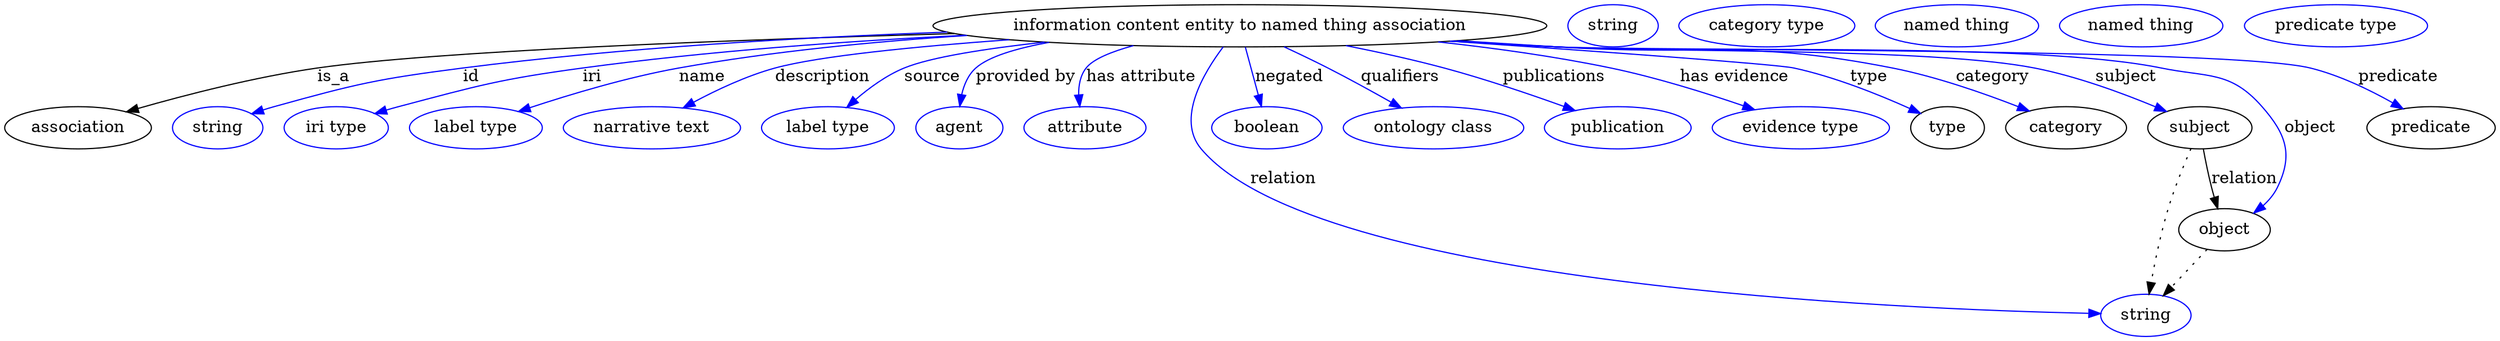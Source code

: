 digraph {
	graph [bb="0,0,2121,283"];
	node [label="\N"];
	"information content entity to named thing association"	[height=0.5,
		label="information content entity to named thing association",
		pos="1052.4,265",
		width=7.2577];
	association	[height=0.5,
		pos="62.394,178",
		width=1.7332];
	"information content entity to named thing association" -> association	[label=is_a,
		lp="280.39,221.5",
		pos="e,103.73,191.66 809,258.37 617.7,252.96 367.3,243.47 266.39,229 213.54,221.42 154.41,206.15 113.47,194.47"];
	id	[color=blue,
		height=0.5,
		label=string,
		pos="181.39,178",
		width=1.0652];
	"information content entity to named thing association" -> id	[color=blue,
		label=id,
		lp="397.39,221.5",
		pos="e,210.38,189.99 802.87,259.61 678.52,255.18 526.1,246.4 390.39,229 317.94,219.71 299.77,215.57 229.39,196 226.29,195.14 223.09,194.17 \
219.89,193.15",
		style=solid];
	iri	[color=blue,
		height=0.5,
		label="iri type",
		pos="282.39,178",
		width=1.2277];
	"information content entity to named thing association" -> iri	[color=blue,
		label=iri,
		lp="500.39,221.5",
		pos="e,315.32,190.14 818.36,256.94 717.71,251.95 598.94,243.45 492.39,229 421.74,219.42 404.32,214.25 335.39,196 332.02,195.11 328.55,\
194.13 325.07,193.11",
		style=solid];
	name	[color=blue,
		height=0.5,
		label="label type",
		pos="401.39,178",
		width=1.5707];
	"information content entity to named thing association" -> name	[color=blue,
		label=name,
		lp="594.39,221.5",
		pos="e,437.66,191.88 820.21,256.73 741.71,251.7 653.84,243.23 574.39,229 530.56,221.15 481.95,206.56 447.44,195.15",
		style=solid];
	description	[color=blue,
		height=0.5,
		label="narrative text",
		pos="551.39,178",
		width=2.0943];
	"information content entity to named thing association" -> description	[color=blue,
		label=description,
		lp="696.89,221.5",
		pos="e,578,194.94 856.02,253.12 776.3,247.35 694.18,239.31 656.39,229 632.18,222.4 606.72,210.41 586.94,199.84",
		style=solid];
	source	[color=blue,
		height=0.5,
		label="label type",
		pos="701.39,178",
		width=1.5707];
	"information content entity to named thing association" -> source	[color=blue,
		label=source,
		lp="790.39,221.5",
		pos="e,717.45,195.36 885.96,251.08 836.31,245.6 789.08,238.29 766.39,229 751.19,222.77 736.49,212 724.93,202.05",
		style=solid];
	"provided by"	[color=blue,
		height=0.5,
		label=agent,
		pos="813.39,178",
		width=1.0291];
	"information content entity to named thing association" -> "provided by"	[color=blue,
		label="provided by",
		lp="869.89,221.5",
		pos="e,813.7,196.29 889.79,250.86 861.91,245.78 838.37,238.74 827.39,229 820.88,223.21 817.29,214.67 815.34,206.27",
		style=solid];
	"has attribute"	[color=blue,
		height=0.5,
		label=attribute,
		pos="920.39,178",
		width=1.4443];
	"information content entity to named thing association" -> "has attribute"	[color=blue,
		label="has attribute",
		lp="968.39,221.5",
		pos="e,915.97,196.01 961.7,248.09 943.12,242.99 927.39,236.64 921.39,229 916.4,222.63 914.91,214.28 915.04,206.23",
		style=solid];
	relation	[color=blue,
		height=0.5,
		label=string,
		pos="1823.4,18",
		width=1.0652];
	"information content entity to named thing association" -> relation	[color=blue,
		label=relation,
		lp="1089.4,134.5",
		pos="e,1785.1,19.518 1038.2,246.98 1021.3,224.66 998.07,185.38 1019.4,160 1117.2,43.578 1615.9,23.262 1774.7,19.736",
		style=solid];
	negated	[color=blue,
		height=0.5,
		label=boolean,
		pos="1075.4,178",
		width=1.2999];
	"information content entity to named thing association" -> negated	[color=blue,
		label=negated,
		lp="1094.4,221.5",
		pos="e,1070.7,196.18 1057,246.8 1060.2,235.05 1064.5,219.24 1068.1,205.84",
		style=solid];
	qualifiers	[color=blue,
		height=0.5,
		label="ontology class",
		pos="1216.4,178",
		width=2.1304];
	"information content entity to named thing association" -> qualifiers	[color=blue,
		label=qualifiers,
		lp="1188.9,221.5",
		pos="e,1189.4,194.85 1090,247.1 1102.1,241.53 1115.4,235.17 1127.4,229 1145.1,219.93 1164.3,209.23 1180.4,200.05",
		style=solid];
	publications	[color=blue,
		height=0.5,
		label=publication,
		pos="1373.4,178",
		width=1.7332];
	"information content entity to named thing association" -> publications	[color=blue,
		label=publications,
		lp="1320.4,221.5",
		pos="e,1337.2,192.76 1143.2,248.04 1170.2,242.68 1199.6,236.21 1226.4,229 1260.7,219.75 1298.7,206.75 1327.5,196.33",
		style=solid];
	"has evidence"	[color=blue,
		height=0.5,
		label="evidence type",
		pos="1529.4,178",
		width=2.0943];
	"information content entity to named thing association" -> "has evidence"	[color=blue,
		label="has evidence",
		lp="1473.9,221.5",
		pos="e,1490.2,193.46 1221.8,251.25 1269.5,246.03 1321.3,238.84 1368.4,229 1406.8,220.98 1449.2,207.64 1480.8,196.75",
		style=solid];
	type	[height=0.5,
		pos="1654.4,178",
		width=0.86659];
	"information content entity to named thing association" -> type	[color=blue,
		label=type,
		lp="1588.4,221.5",
		pos="e,1631.1,190.46 1231.5,251.89 1358.8,243.09 1509.8,232.19 1524.4,229 1558.8,221.51 1596,206.4 1621.8,194.74",
		style=solid];
	category	[height=0.5,
		pos="1755.4,178",
		width=1.4263];
	"information content entity to named thing association" -> category	[color=blue,
		label=category,
		lp="1693.9,221.5",
		pos="e,1724.2,192.31 1238.4,252.32 1399.8,242.19 1607.8,229.11 1608.4,229 1645.3,221.69 1685.7,207.47 1714.8,196.05",
		style=solid];
	subject	[height=0.5,
		pos="1869.4,178",
		width=1.2277];
	"information content entity to named thing association" -> subject	[color=blue,
		label=subject,
		lp="1807.4,221.5",
		pos="e,1841.1,191.92 1234.9,252.09 1264.5,250.29 1294.8,248.53 1323.4,247 1413.6,242.17 1640.8,246.38 1729.4,229 1765.2,221.98 1804.1,\
207.47 1831.8,195.88",
		style=solid];
	object	[height=0.5,
		pos="1890.4,91",
		width=1.0832];
	"information content entity to named thing association" -> object	[color=blue,
		label=object,
		lp="1963.4,178",
		pos="e,1915.3,105.25 1233.1,251.97 1263.3,250.16 1294.2,248.43 1323.4,247 1437.6,241.42 1725.4,252 1837.4,229 1877.1,220.84 1895.7,226.51 \
1922.4,196 1942.9,172.51 1949.1,155.03 1935.4,127 1932.5,121.17 1928.2,116.02 1923.3,111.6",
		style=solid];
	predicate	[height=0.5,
		pos="2066.4,178",
		width=1.5165];
	"information content entity to named thing association" -> predicate	[color=blue,
		label=predicate,
		lp="2038.4,221.5",
		pos="e,2042.5,194.21 1231.6,251.88 1262.2,250.06 1293.7,248.35 1323.4,247 1394.5,243.77 1894.3,245.91 1963.4,229 1988.2,222.92 2014.1,\
210.33 2033.7,199.3",
		style=solid];
	association_type	[color=blue,
		height=0.5,
		label=string,
		pos="1370.4,265",
		width=1.0652];
	association_category	[color=blue,
		height=0.5,
		label="category type",
		pos="1501.4,265",
		width=2.0762];
	subject -> relation	[pos="e,1826.1,36.136 1861.8,160.24 1855.9,146.64 1847.8,126.88 1842.4,109 1836.1,88.265 1831.2,64.241 1827.9,46.231",
		style=dotted];
	subject -> object	[label=relation,
		lp="1907.4,134.5",
		pos="e,1884.7,108.98 1872.4,159.77 1874.2,150.09 1876.6,137.8 1879.4,127 1880.1,124.32 1880.9,121.53 1881.7,118.76"];
	"information content entity to named thing association_subject"	[color=blue,
		height=0.5,
		label="named thing",
		pos="1663.4,265",
		width=1.9318];
	object -> relation	[pos="e,1838.2,34.713 1875.5,74.243 1866.6,64.775 1855.1,52.56 1845.1,42.024",
		style=dotted];
	"information content entity to named thing association_object"	[color=blue,
		height=0.5,
		label="named thing",
		pos="1820.4,265",
		width=1.9318];
	"information content entity to named thing association_predicate"	[color=blue,
		height=0.5,
		label="predicate type",
		pos="1986.4,265",
		width=2.1665];
}
